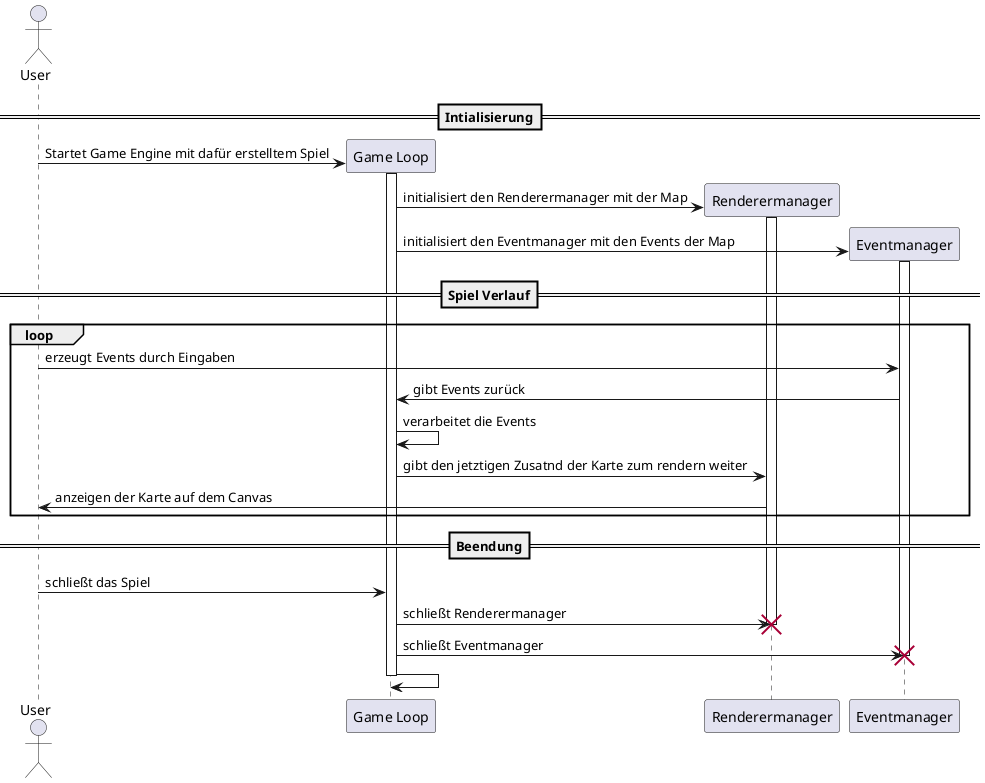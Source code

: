 @startuml
actor User as user
participant "Game Loop" as GL
participant "Renderermanager" as RM
participant Eventmanager as EM

==Intialisierung==
user -> GL ** : Startet Game Engine mit dafür erstelltem Spiel
activate GL
GL -> RM ** : initialisiert den Renderermanager mit der Map
activate RM
GL -> EM ** : initialisiert den Eventmanager mit den Events der Map
activate EM

==Spiel Verlauf==

loop
    user -> EM : erzeugt Events durch Eingaben
    EM -> GL : gibt Events zurück
    GL -> GL : verarbeitet die Events
    GL -> RM : gibt den jetztigen Zusatnd der Karte zum rendern weiter
    RM -> user : anzeigen der Karte auf dem Canvas
end
==Beendung==
user -> GL : schließt das Spiel
GL -> RM  !! : schließt Renderermanager
GL -> EM !! : schließt Eventmanager
GL -> GL --
@enduml